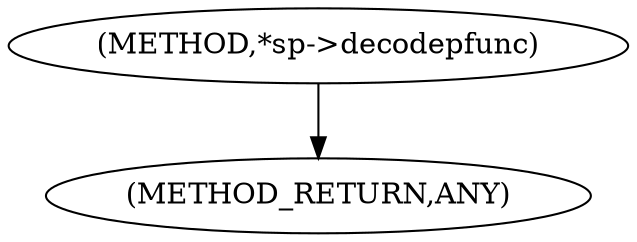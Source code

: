 digraph "*sp-&gt;decodepfunc" {  
"100480" [label = <(METHOD,*sp-&gt;decodepfunc)> ]
"100484" [label = <(METHOD_RETURN,ANY)> ]
  "100480" -> "100484" 
}
